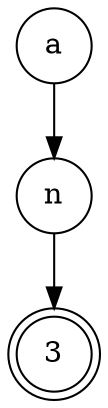 digraph {   
    node [shape = doublecircle, color = black] 3 ;
    node [shape = circle];
    node [color= black];
    a -> n -> 3;	
}